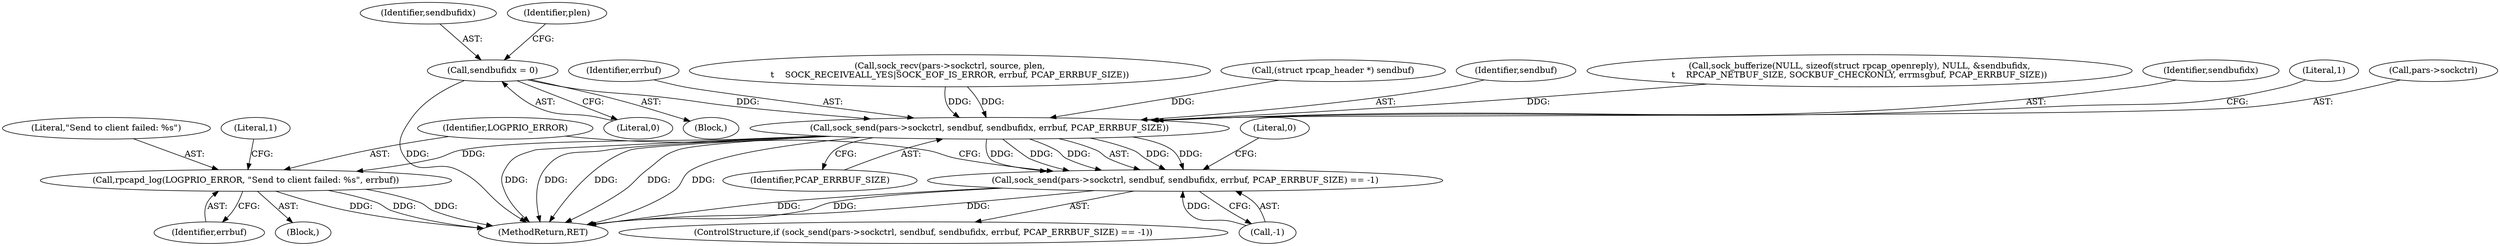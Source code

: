 digraph "0_libpcap_33834cb2a4d035b52aa2a26742f832a112e90a0a@API" {
"1000125" [label="(Call,sendbufidx = 0)"];
"1000266" [label="(Call,sock_send(pars->sockctrl, sendbuf, sendbufidx, errbuf, PCAP_ERRBUF_SIZE))"];
"1000265" [label="(Call,sock_send(pars->sockctrl, sendbuf, sendbufidx, errbuf, PCAP_ERRBUF_SIZE) == -1)"];
"1000277" [label="(Call,rpcapd_log(LOGPRIO_ERROR, \"Send to client failed: %s\", errbuf))"];
"1000278" [label="(Identifier,LOGPRIO_ERROR)"];
"1000280" [label="(Identifier,errbuf)"];
"1000267" [label="(Call,pars->sockctrl)"];
"1000126" [label="(Identifier,sendbufidx)"];
"1000272" [label="(Identifier,errbuf)"];
"1000127" [label="(Literal,0)"];
"1000279" [label="(Literal,\"Send to client failed: %s\")"];
"1000118" [label="(Block,)"];
"1000213" [label="(Call,(struct rpcap_header *) sendbuf)"];
"1000270" [label="(Identifier,sendbuf)"];
"1000322" [label="(MethodReturn,RET)"];
"1000283" [label="(Literal,1)"];
"1000264" [label="(ControlStructure,if (sock_send(pars->sockctrl, sendbuf, sendbufidx, errbuf, PCAP_ERRBUF_SIZE) == -1))"];
"1000265" [label="(Call,sock_send(pars->sockctrl, sendbuf, sendbufidx, errbuf, PCAP_ERRBUF_SIZE) == -1)"];
"1000131" [label="(Identifier,plen)"];
"1000276" [label="(Block,)"];
"1000273" [label="(Identifier,PCAP_ERRBUF_SIZE)"];
"1000231" [label="(Call,sock_bufferize(NULL, sizeof(struct rpcap_openreply), NULL, &sendbufidx,\n\t    RPCAP_NETBUF_SIZE, SOCKBUF_CHECKONLY, errmsgbuf, PCAP_ERRBUF_SIZE))"];
"1000266" [label="(Call,sock_send(pars->sockctrl, sendbuf, sendbufidx, errbuf, PCAP_ERRBUF_SIZE))"];
"1000277" [label="(Call,rpcapd_log(LOGPRIO_ERROR, \"Send to client failed: %s\", errbuf))"];
"1000143" [label="(Call,sock_recv(pars->sockctrl, source, plen,\n\t    SOCK_RECEIVEALL_YES|SOCK_EOF_IS_ERROR, errbuf, PCAP_ERRBUF_SIZE))"];
"1000285" [label="(Literal,0)"];
"1000125" [label="(Call,sendbufidx = 0)"];
"1000271" [label="(Identifier,sendbufidx)"];
"1000275" [label="(Literal,1)"];
"1000274" [label="(Call,-1)"];
"1000125" -> "1000118"  [label="AST: "];
"1000125" -> "1000127"  [label="CFG: "];
"1000126" -> "1000125"  [label="AST: "];
"1000127" -> "1000125"  [label="AST: "];
"1000131" -> "1000125"  [label="CFG: "];
"1000125" -> "1000322"  [label="DDG: "];
"1000125" -> "1000266"  [label="DDG: "];
"1000266" -> "1000265"  [label="AST: "];
"1000266" -> "1000273"  [label="CFG: "];
"1000267" -> "1000266"  [label="AST: "];
"1000270" -> "1000266"  [label="AST: "];
"1000271" -> "1000266"  [label="AST: "];
"1000272" -> "1000266"  [label="AST: "];
"1000273" -> "1000266"  [label="AST: "];
"1000275" -> "1000266"  [label="CFG: "];
"1000266" -> "1000322"  [label="DDG: "];
"1000266" -> "1000322"  [label="DDG: "];
"1000266" -> "1000322"  [label="DDG: "];
"1000266" -> "1000322"  [label="DDG: "];
"1000266" -> "1000322"  [label="DDG: "];
"1000266" -> "1000265"  [label="DDG: "];
"1000266" -> "1000265"  [label="DDG: "];
"1000266" -> "1000265"  [label="DDG: "];
"1000266" -> "1000265"  [label="DDG: "];
"1000266" -> "1000265"  [label="DDG: "];
"1000143" -> "1000266"  [label="DDG: "];
"1000143" -> "1000266"  [label="DDG: "];
"1000213" -> "1000266"  [label="DDG: "];
"1000231" -> "1000266"  [label="DDG: "];
"1000266" -> "1000277"  [label="DDG: "];
"1000265" -> "1000264"  [label="AST: "];
"1000265" -> "1000274"  [label="CFG: "];
"1000274" -> "1000265"  [label="AST: "];
"1000278" -> "1000265"  [label="CFG: "];
"1000285" -> "1000265"  [label="CFG: "];
"1000265" -> "1000322"  [label="DDG: "];
"1000265" -> "1000322"  [label="DDG: "];
"1000265" -> "1000322"  [label="DDG: "];
"1000274" -> "1000265"  [label="DDG: "];
"1000277" -> "1000276"  [label="AST: "];
"1000277" -> "1000280"  [label="CFG: "];
"1000278" -> "1000277"  [label="AST: "];
"1000279" -> "1000277"  [label="AST: "];
"1000280" -> "1000277"  [label="AST: "];
"1000283" -> "1000277"  [label="CFG: "];
"1000277" -> "1000322"  [label="DDG: "];
"1000277" -> "1000322"  [label="DDG: "];
"1000277" -> "1000322"  [label="DDG: "];
}

